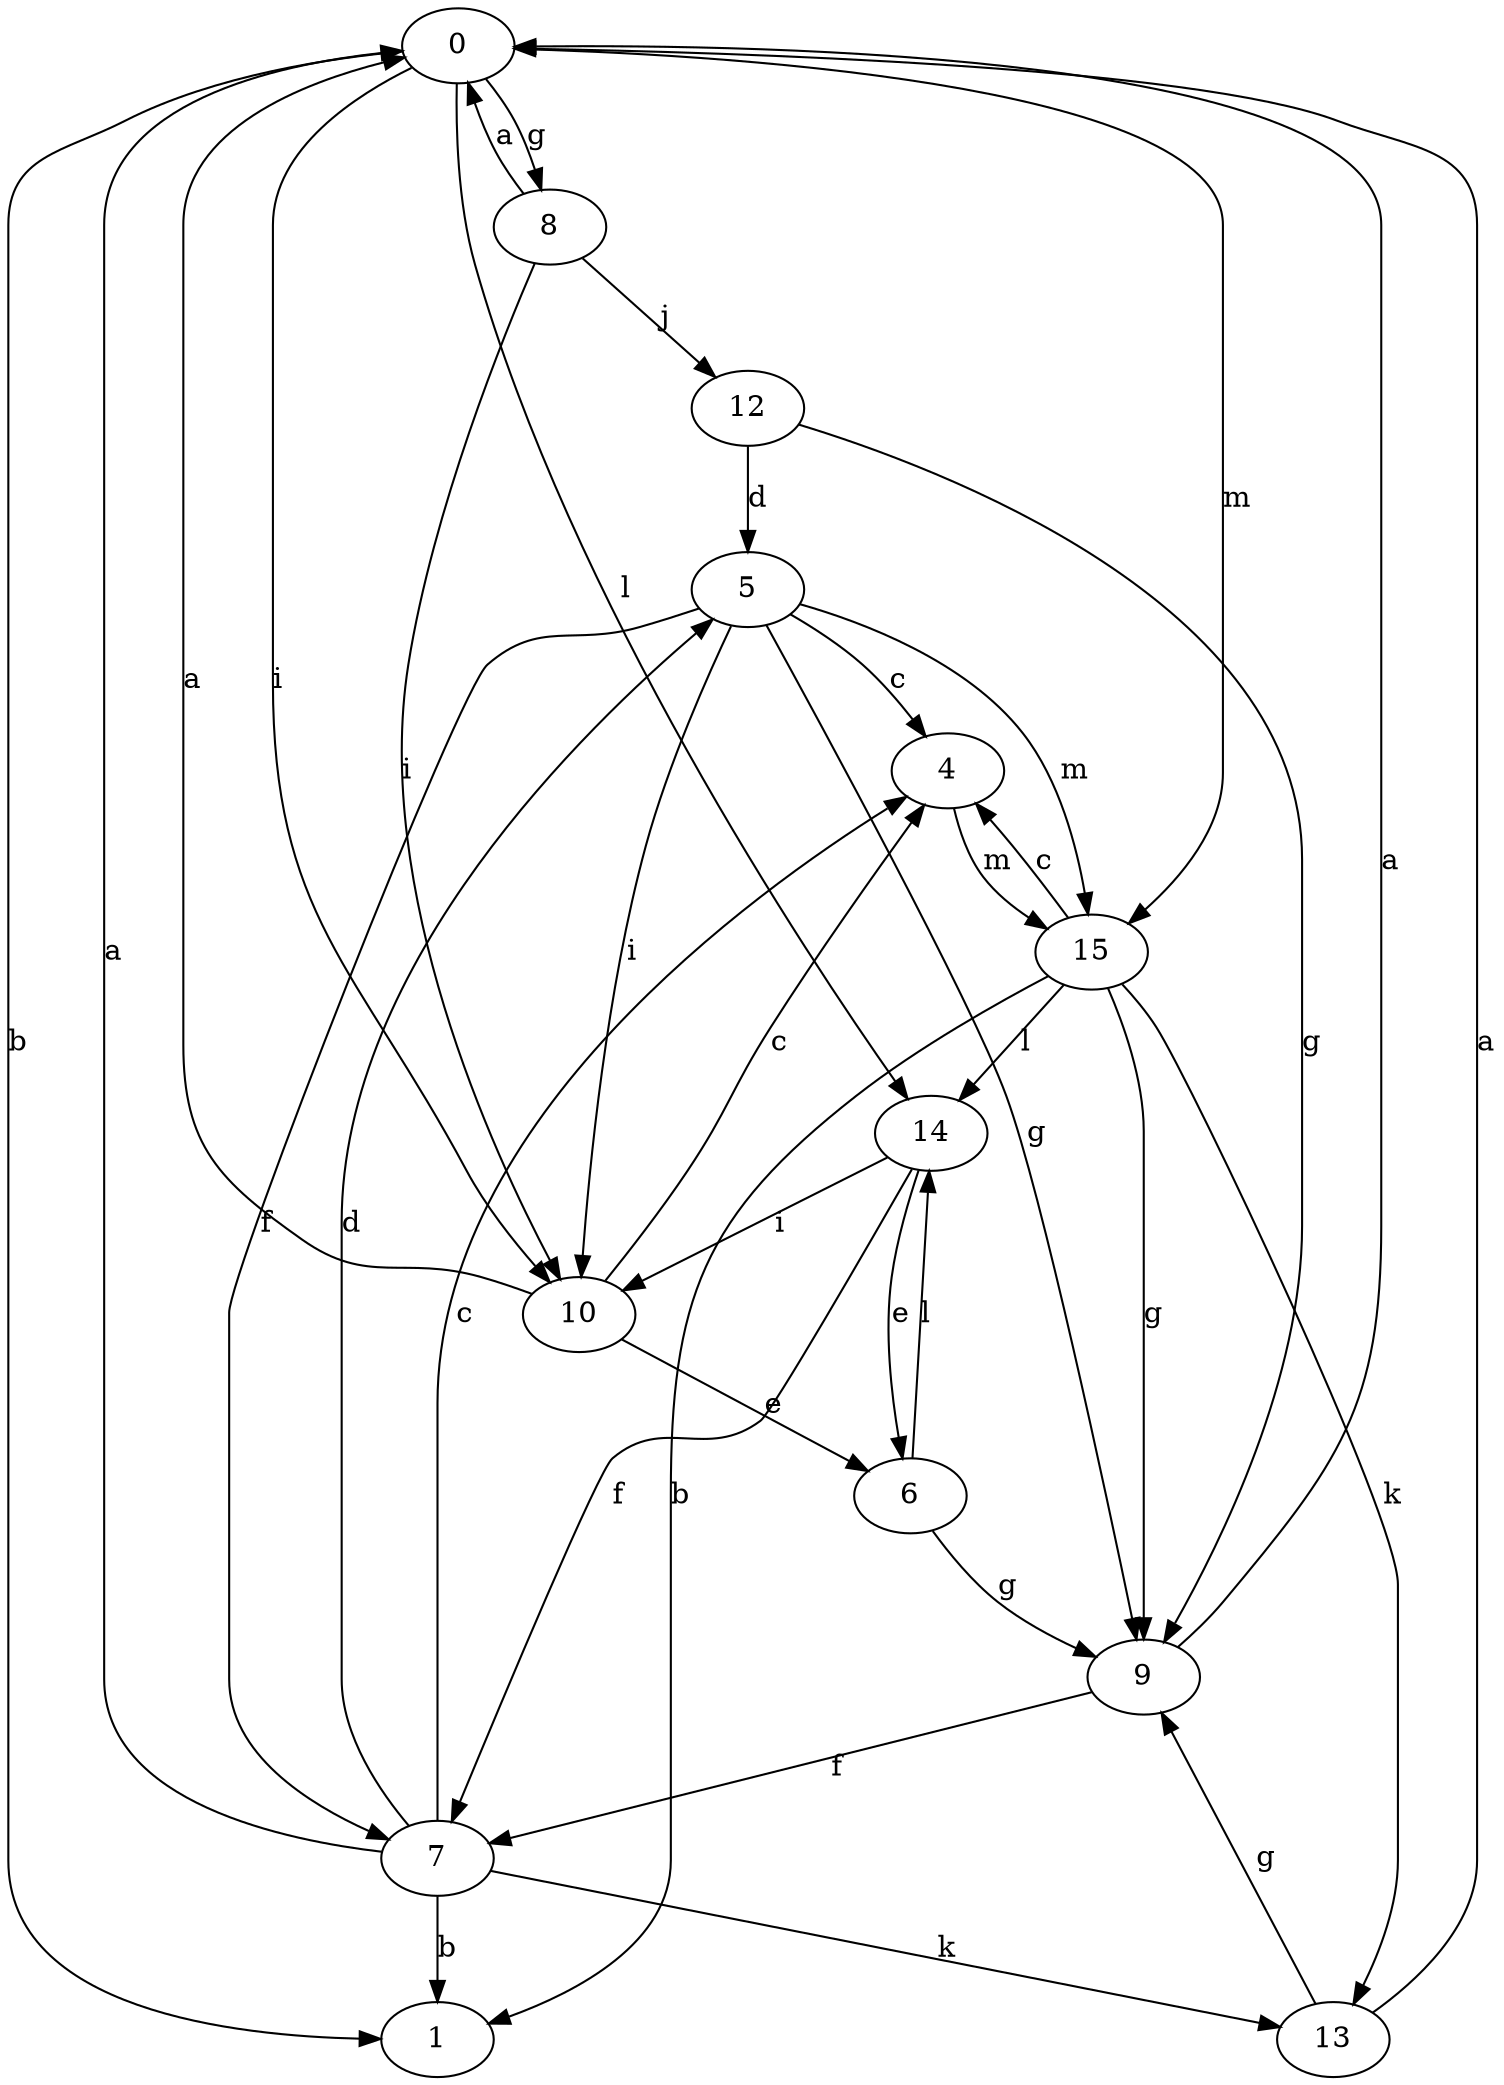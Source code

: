 strict digraph  {
0;
1;
4;
5;
6;
7;
8;
9;
10;
12;
13;
14;
15;
0 -> 1  [label=b];
0 -> 8  [label=g];
0 -> 10  [label=i];
0 -> 14  [label=l];
0 -> 15  [label=m];
4 -> 15  [label=m];
5 -> 4  [label=c];
5 -> 7  [label=f];
5 -> 9  [label=g];
5 -> 10  [label=i];
5 -> 15  [label=m];
6 -> 9  [label=g];
6 -> 14  [label=l];
7 -> 0  [label=a];
7 -> 1  [label=b];
7 -> 4  [label=c];
7 -> 5  [label=d];
7 -> 13  [label=k];
8 -> 0  [label=a];
8 -> 10  [label=i];
8 -> 12  [label=j];
9 -> 0  [label=a];
9 -> 7  [label=f];
10 -> 0  [label=a];
10 -> 4  [label=c];
10 -> 6  [label=e];
12 -> 5  [label=d];
12 -> 9  [label=g];
13 -> 0  [label=a];
13 -> 9  [label=g];
14 -> 6  [label=e];
14 -> 7  [label=f];
14 -> 10  [label=i];
15 -> 1  [label=b];
15 -> 4  [label=c];
15 -> 9  [label=g];
15 -> 13  [label=k];
15 -> 14  [label=l];
}

